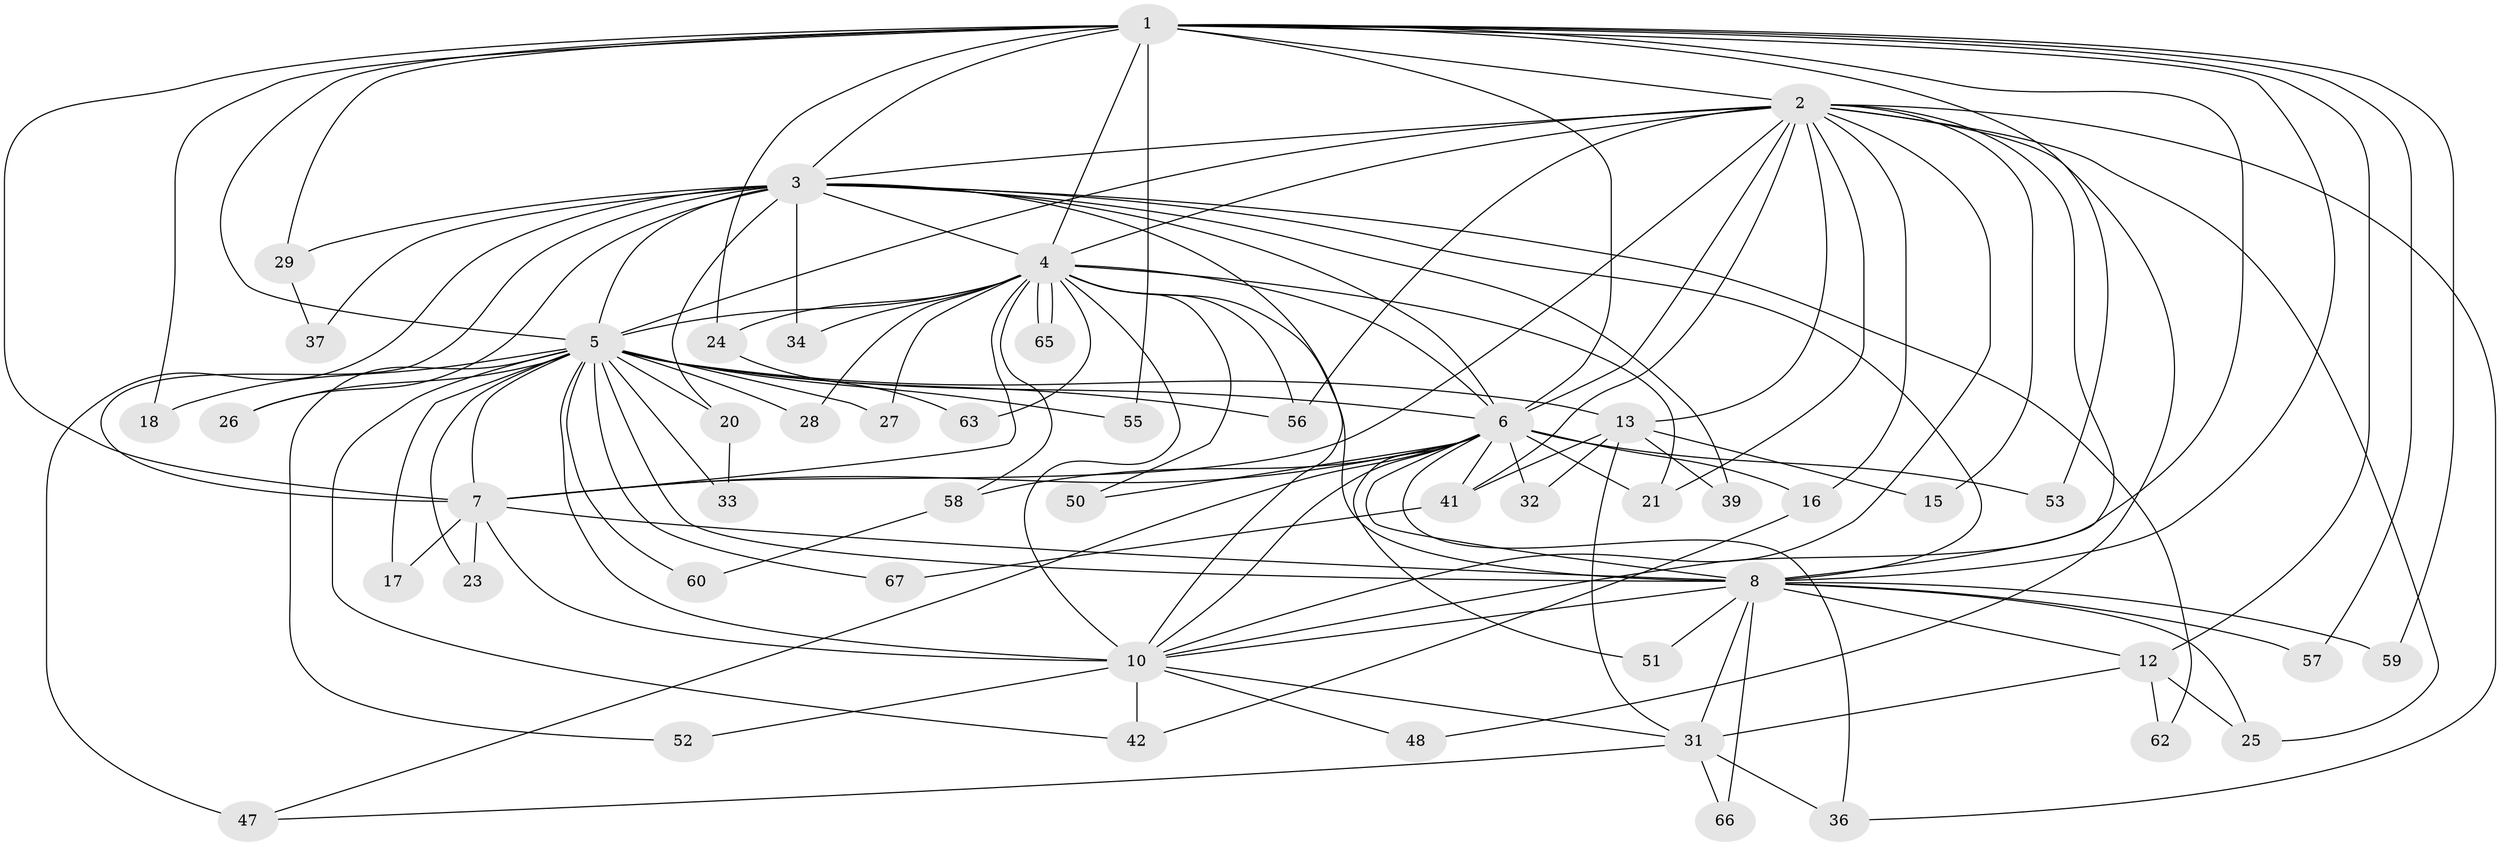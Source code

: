 // original degree distribution, {21: 0.029850746268656716, 17: 0.04477611940298507, 16: 0.014925373134328358, 20: 0.014925373134328358, 12: 0.014925373134328358, 14: 0.029850746268656716, 4: 0.05970149253731343, 7: 0.04477611940298507, 2: 0.5671641791044776, 3: 0.1791044776119403}
// Generated by graph-tools (version 1.1) at 2025/41/03/06/25 10:41:40]
// undirected, 50 vertices, 127 edges
graph export_dot {
graph [start="1"]
  node [color=gray90,style=filled];
  1 [super="+30"];
  2 [super="+40"];
  3 [super="+11"];
  4 [super="+22"];
  5 [super="+9"];
  6 [super="+14"];
  7 [super="+44"];
  8 [super="+45"];
  10 [super="+64"];
  12 [super="+19"];
  13 [super="+38"];
  15;
  16;
  17;
  18;
  20;
  21 [super="+35"];
  23;
  24;
  25 [super="+43"];
  26;
  27;
  28;
  29;
  31;
  32;
  33;
  34;
  36;
  37;
  39;
  41 [super="+46"];
  42 [super="+49"];
  47 [super="+54"];
  48;
  50;
  51;
  52;
  53;
  55;
  56 [super="+61"];
  57;
  58;
  59;
  60;
  62;
  63;
  65;
  66;
  67;
  1 -- 2;
  1 -- 3;
  1 -- 4 [weight=2];
  1 -- 5 [weight=2];
  1 -- 6;
  1 -- 7;
  1 -- 8;
  1 -- 10;
  1 -- 12 [weight=2];
  1 -- 18;
  1 -- 24;
  1 -- 29;
  1 -- 53;
  1 -- 55;
  1 -- 57;
  1 -- 59;
  2 -- 3;
  2 -- 4;
  2 -- 5 [weight=2];
  2 -- 6;
  2 -- 7;
  2 -- 8;
  2 -- 10;
  2 -- 13;
  2 -- 15;
  2 -- 16;
  2 -- 21;
  2 -- 41;
  2 -- 48;
  2 -- 36;
  2 -- 25;
  2 -- 56;
  3 -- 4;
  3 -- 5 [weight=2];
  3 -- 6;
  3 -- 7 [weight=2];
  3 -- 8 [weight=2];
  3 -- 10;
  3 -- 20;
  3 -- 26;
  3 -- 29;
  3 -- 34;
  3 -- 37;
  3 -- 39;
  3 -- 62;
  3 -- 47;
  4 -- 5 [weight=2];
  4 -- 6;
  4 -- 7;
  4 -- 8;
  4 -- 10;
  4 -- 21;
  4 -- 56;
  4 -- 58;
  4 -- 63;
  4 -- 65;
  4 -- 65;
  4 -- 34;
  4 -- 50;
  4 -- 24;
  4 -- 27;
  4 -- 28;
  5 -- 6 [weight=2];
  5 -- 7 [weight=2];
  5 -- 8 [weight=2];
  5 -- 10 [weight=3];
  5 -- 13;
  5 -- 17;
  5 -- 18;
  5 -- 26;
  5 -- 28;
  5 -- 33;
  5 -- 42;
  5 -- 52;
  5 -- 56;
  5 -- 60;
  5 -- 67;
  5 -- 20;
  5 -- 55;
  5 -- 23;
  5 -- 27;
  6 -- 7;
  6 -- 8;
  6 -- 10;
  6 -- 16;
  6 -- 32;
  6 -- 36;
  6 -- 41;
  6 -- 50;
  6 -- 51;
  6 -- 53;
  6 -- 58;
  6 -- 47;
  6 -- 21;
  7 -- 8;
  7 -- 10;
  7 -- 17;
  7 -- 23;
  8 -- 10;
  8 -- 12;
  8 -- 25;
  8 -- 51;
  8 -- 57;
  8 -- 59;
  8 -- 66;
  8 -- 31;
  10 -- 31;
  10 -- 48;
  10 -- 52;
  10 -- 42;
  12 -- 31;
  12 -- 62;
  12 -- 25;
  13 -- 15;
  13 -- 32;
  13 -- 39;
  13 -- 41;
  13 -- 31;
  16 -- 42;
  20 -- 33;
  24 -- 63;
  29 -- 37;
  31 -- 36;
  31 -- 47;
  31 -- 66;
  41 -- 67;
  58 -- 60;
}
